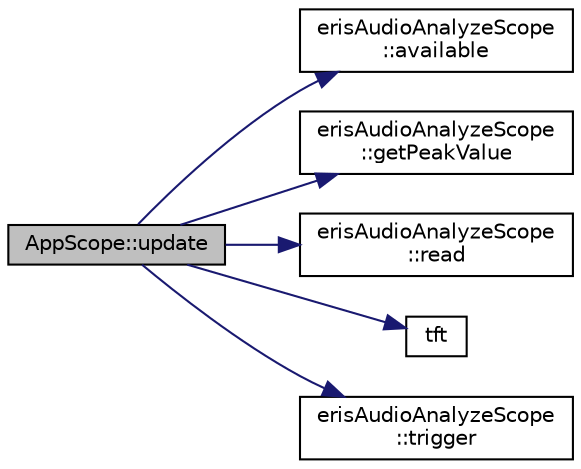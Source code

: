 digraph "AppScope::update"
{
 // LATEX_PDF_SIZE
  edge [fontname="Helvetica",fontsize="10",labelfontname="Helvetica",labelfontsize="10"];
  node [fontname="Helvetica",fontsize="10",shape=record];
  rankdir="LR";
  Node1 [label="AppScope::update",height=0.2,width=0.4,color="black", fillcolor="grey75", style="filled", fontcolor="black",tooltip=" "];
  Node1 -> Node2 [color="midnightblue",fontsize="10",style="solid",fontname="Helvetica"];
  Node2 [label="erisAudioAnalyzeScope\l::available",height=0.2,width=0.4,color="black", fillcolor="white", style="filled",URL="$classeris_audio_analyze_scope.html#a86e2901f7e473ae224a2a17b8fb38d00",tooltip=" "];
  Node1 -> Node3 [color="midnightblue",fontsize="10",style="solid",fontname="Helvetica"];
  Node3 [label="erisAudioAnalyzeScope\l::getPeakValue",height=0.2,width=0.4,color="black", fillcolor="white", style="filled",URL="$classeris_audio_analyze_scope.html#a9d865bd201a84115950c1810ba18971c",tooltip=" "];
  Node1 -> Node4 [color="midnightblue",fontsize="10",style="solid",fontname="Helvetica"];
  Node4 [label="erisAudioAnalyzeScope\l::read",height=0.2,width=0.4,color="black", fillcolor="white", style="filled",URL="$classeris_audio_analyze_scope.html#a9b55a833ab606b7081bf2ecaac6626fa",tooltip=" "];
  Node1 -> Node5 [color="midnightblue",fontsize="10",style="solid",fontname="Helvetica"];
  Node5 [label="tft",height=0.2,width=0.4,color="black", fillcolor="white", style="filled",URL="$_app_manager_8h.html#a02651bfd33ab4b159cf8e4e3ee120c2f",tooltip=" "];
  Node1 -> Node6 [color="midnightblue",fontsize="10",style="solid",fontname="Helvetica"];
  Node6 [label="erisAudioAnalyzeScope\l::trigger",height=0.2,width=0.4,color="black", fillcolor="white", style="filled",URL="$classeris_audio_analyze_scope.html#a5908af4a47b73f1850f106303ae071bd",tooltip=" "];
}
